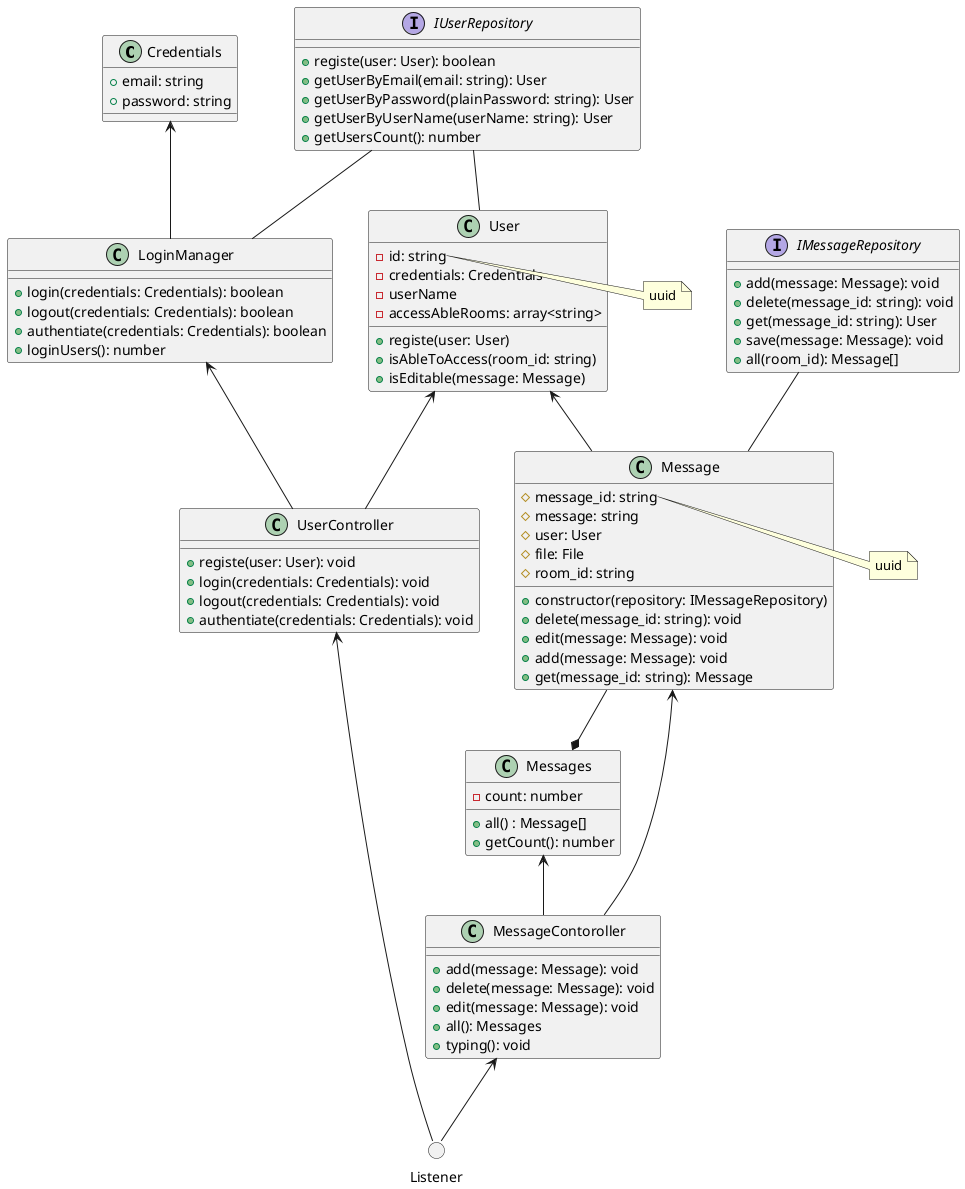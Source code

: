 @startuml


class Credentials{
    +email: string
    +password: string
}

class User{
    -id: string
    -credentials: Credentials
    -userName
    -accessAbleRooms: array<string>
    +registe(user: User)
    +isAbleToAccess(room_id: string)
    +isEditable(message: Message)
}

note right of User::id
    uuid
endnote

class LoginManager{
    +login(credentials: Credentials): boolean
    +logout(credentials: Credentials): boolean
    +authentiate(credentials: Credentials): boolean
    +loginUsers(): number
}

Interface IUserRepository{
    +registe(user: User): boolean
    +getUserByEmail(email: string): User
    +getUserByPassword(plainPassword: string): User
    +getUserByUserName(userName: string): User
    +getUsersCount(): number
}

class UserController{
    +registe(user: User): void
    +login(credentials: Credentials): void
    +logout(credentials: Credentials): void
    +authentiate(credentials: Credentials): void
}

IUserRepository -- User
IUserRepository -- LoginManager
User <-- UserController
LoginManager <-- UserController


Interface IMessageRepository{
    +add(message: Message): void
    +delete(message_id: string): void
    +get(message_id: string): User
    +save(message: Message): void
    +all(room_id): Message[]
}

class Message{
    #message_id: string
    #message: string
    #user: User
    #file: File
    #room_id: string
    +constructor(repository: IMessageRepository)
    +delete(message_id: string): void
    +edit(message: Message): void
    +add(message: Message): void
    +get(message_id: string): Message
}

note right of Message::message_id
    uuid
endnote

class Messages{
    -count: number
    +all() : Message[]
    +getCount(): number
}

class MessageContoroller{
    +add(message: Message): void
    +delete(message: Message): void
    +edit(message: Message): void
    +all(): Messages
    +typing(): void
}

() Listener

IMessageRepository -- Message
Message --* Messages
Message <-- MessageContoroller
Messages <-- MessageContoroller
User <-- Message
MessageContoroller <-- Listener
UserController <-- Listener
Credentials <-- LoginManager

@enduml